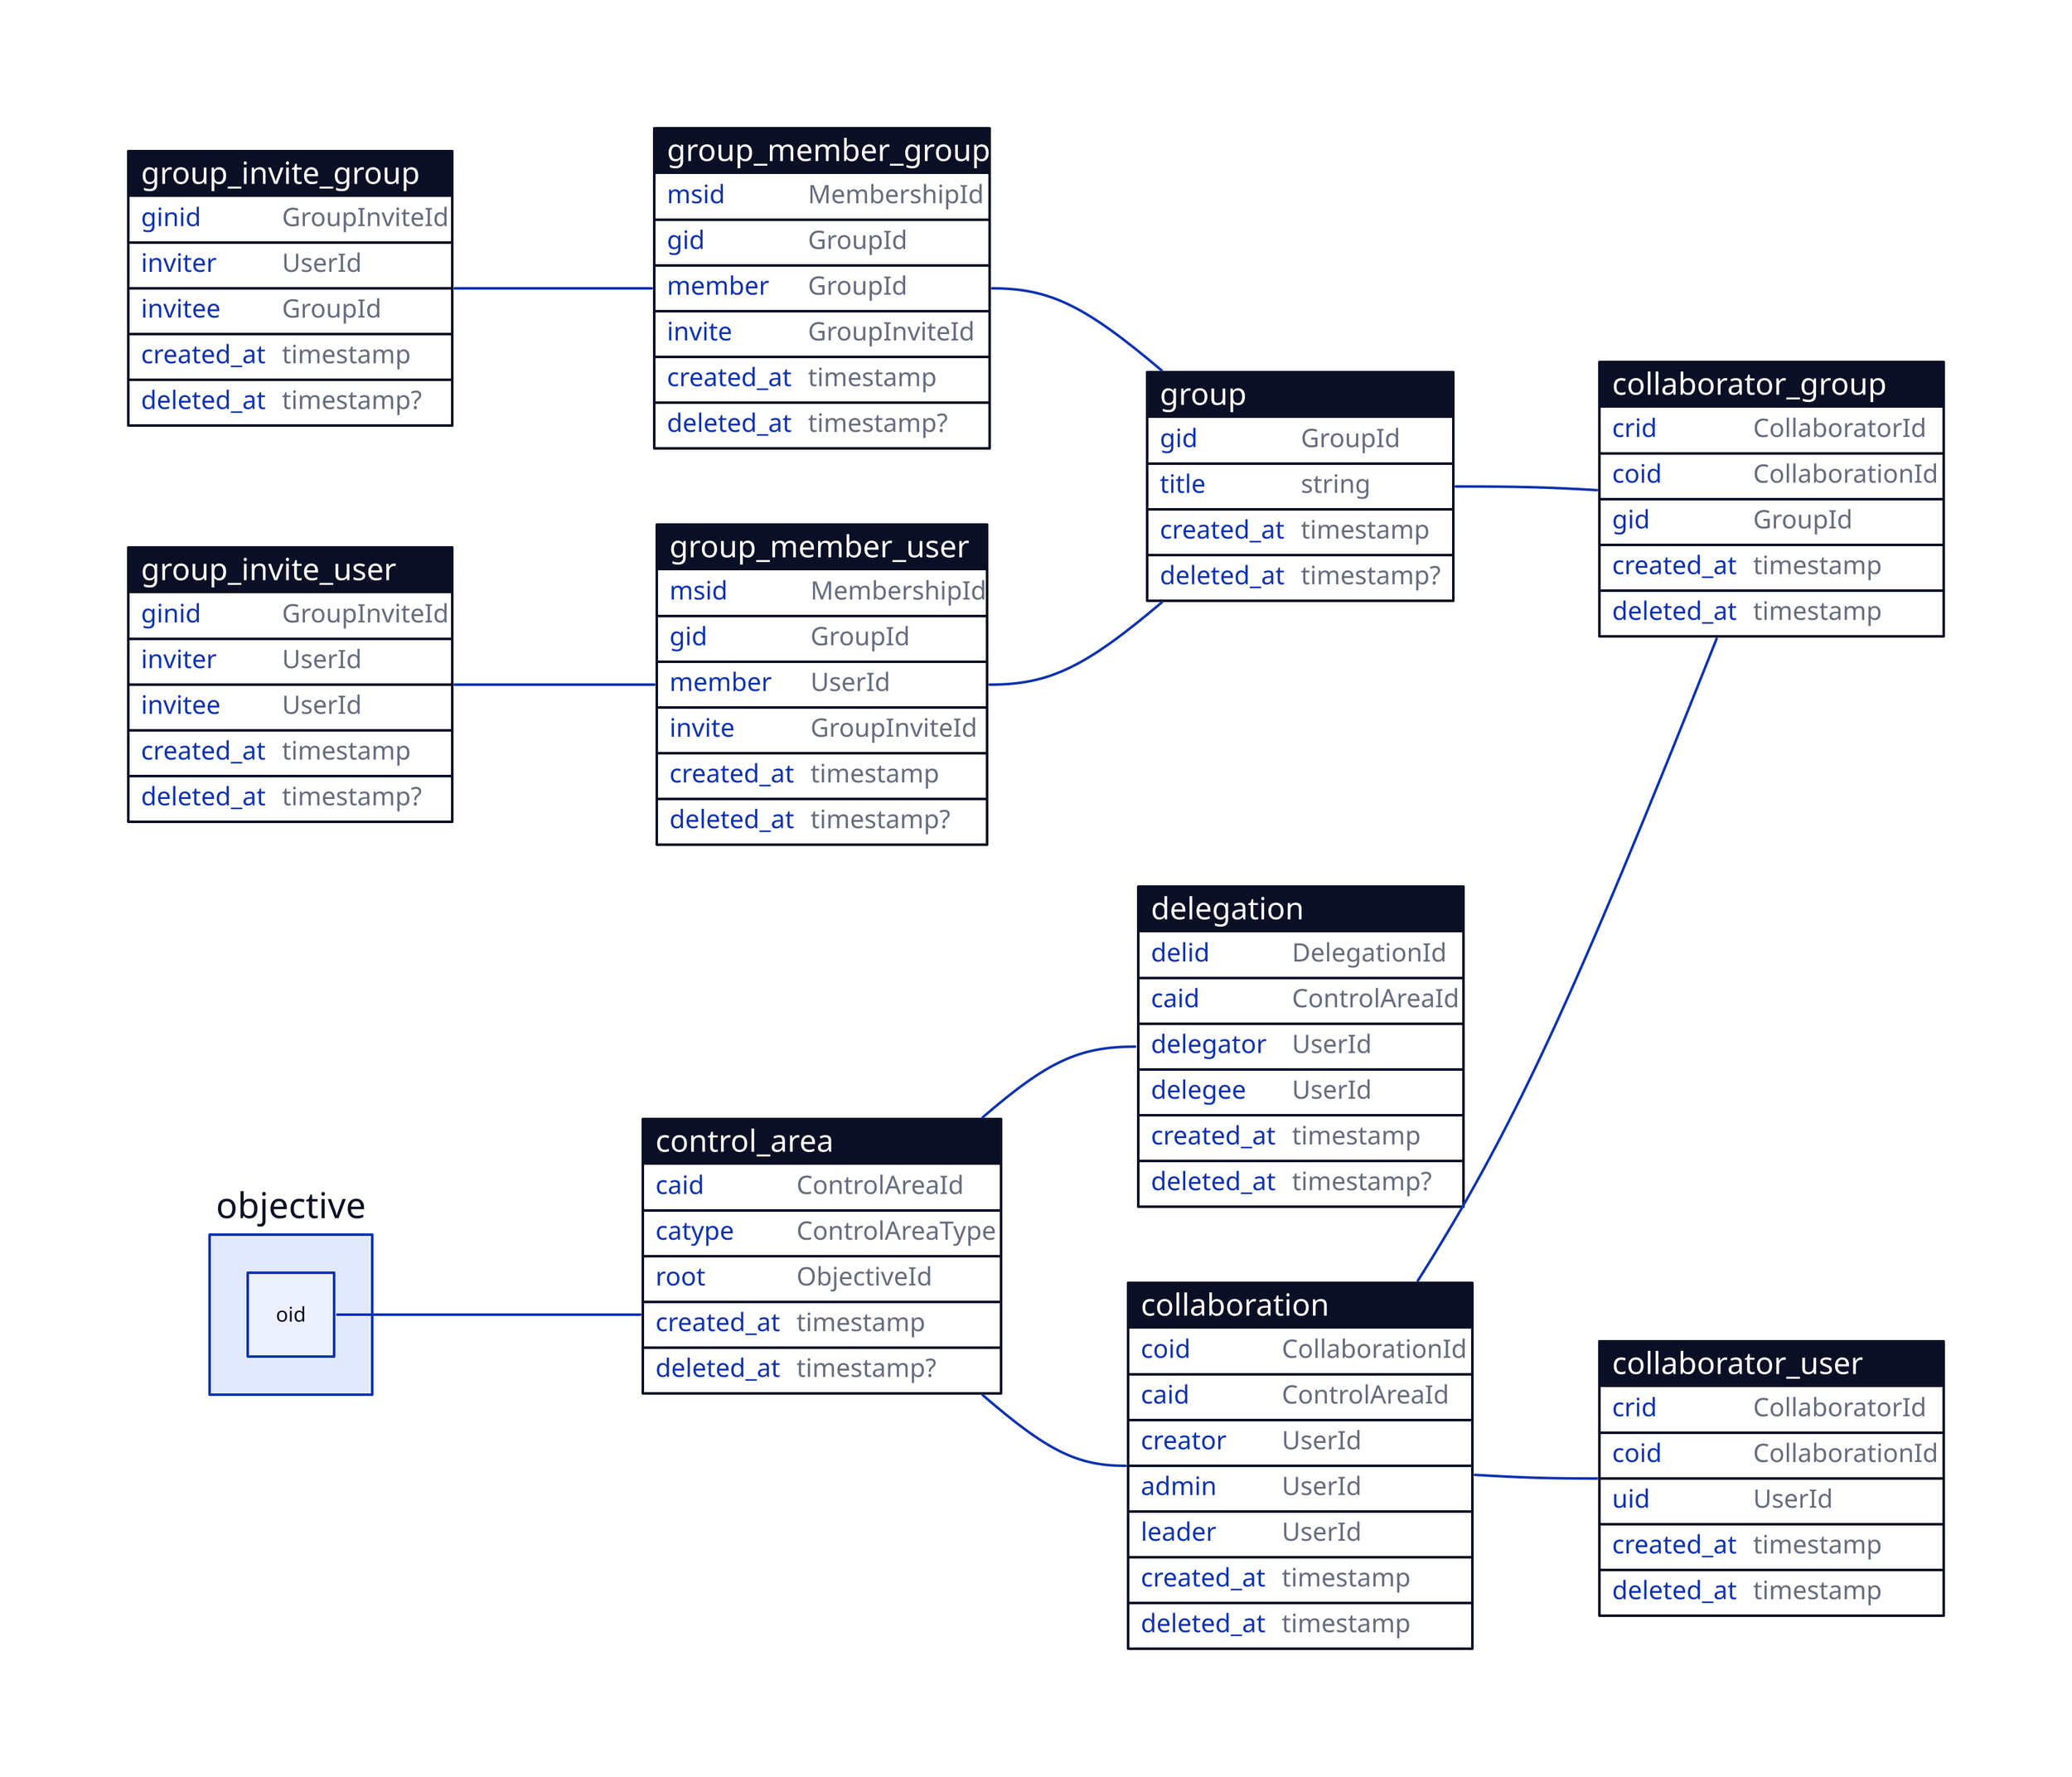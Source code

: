 direction: right

control_area: {
  shape: sql_table

  caid: ControlAreaId
  catype: ControlAreaType
  
  root: ObjectiveId

  created_at: timestamp
  deleted_at: timestamp?
}

collaboration: {
  shape: sql_table

  coid: CollaborationId
  caid: ControlAreaId

  creator: UserId
  admin: UserId
  leader: UserId

  created_at: timestamp
  deleted_at: timestamp
}

collaborator_group: {
  shape: sql_table

  crid: CollaboratorId
  coid: CollaborationId
  gid: GroupId

  created_at: timestamp
  deleted_at: timestamp
}

collaborator_user: {
  shape: sql_table

  crid: CollaboratorId
  coid: CollaborationId
  uid: UserId

  created_at: timestamp
  deleted_at: timestamp
}

group: {
  shape: sql_table
  
  gid: GroupId
  title: string
  
  created_at: timestamp
  deleted_at: timestamp?
}

group_member_user: {
  shape: sql_table

  msid: MembershipId
  
  gid: GroupId
  member: UserId
  invite: GroupInviteId
  
  created_at: timestamp
  deleted_at: timestamp?
}

group_member_group: {
  shape: sql_table

  msid: MembershipId
  
  gid: GroupId
  member: GroupId
  invite: GroupInviteId
  
  created_at: timestamp
  deleted_at: timestamp?
}

group_invite_group: {
  shape: sql_table

  ginid: GroupInviteId
  
  inviter: UserId
  invitee: GroupId
  
  created_at: timestamp
  deleted_at: timestamp?
}

group_invite_user: {
  shape: sql_table

  ginid: GroupInviteId
  
  inviter: UserId
  invitee: UserId
  
  created_at: timestamp
  deleted_at: timestamp?
}

delegation: {
  shape: sql_table

  delid: DelegationId

  caid: ControlAreaId

  delegator: UserId
  delegee: UserId

  created_at: timestamp
  deleted_at: timestamp?
}

objective.oid -- control_area.root

control_area.caid -- delegation.caid
control_area.caid -- collaboration.caid

collaboration.coid -- collaborator_group.coid
collaboration.coid -- collaborator_user.coid

group.gid -- collaborator_group.gid

group_member_user.gid -- group.gid
group_member_group.gid -- group.gid

group_invite_group.ginid -- group_member_group.invite
group_invite_user.ginid -- group_member_user.invite